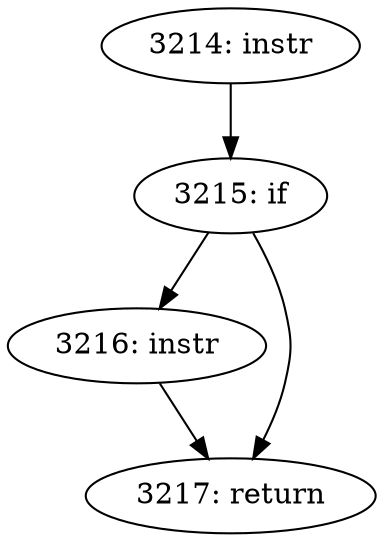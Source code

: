 digraph CFG_tcp_check_reno_reordering {
3214 [label="3214: instr"]
	3214 -> 3215
3215 [label="3215: if"]
	3215 -> 3216
	3215 -> 3217
3216 [label="3216: instr"]
	3216 -> 3217
3217 [label="3217: return"]
	
}
